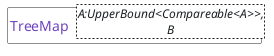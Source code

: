 @startuml types 

class TreeMap<A:UpperBound<Compareable<A>>,\nB>
hide circle
hide members 

skinparam defaultFontName Source Code Pro

skinparam ClassStereotypeFontColor #1b1f23

skinparam class {
    BackgroundColor White
    BorderColor #1b1f23
    ArrowColor #1b1f23
    FontColor #6f42c1
}

skinparam linetype ortho


skinparam stereotype {
    FontColor #d73a49
}

@enduml 